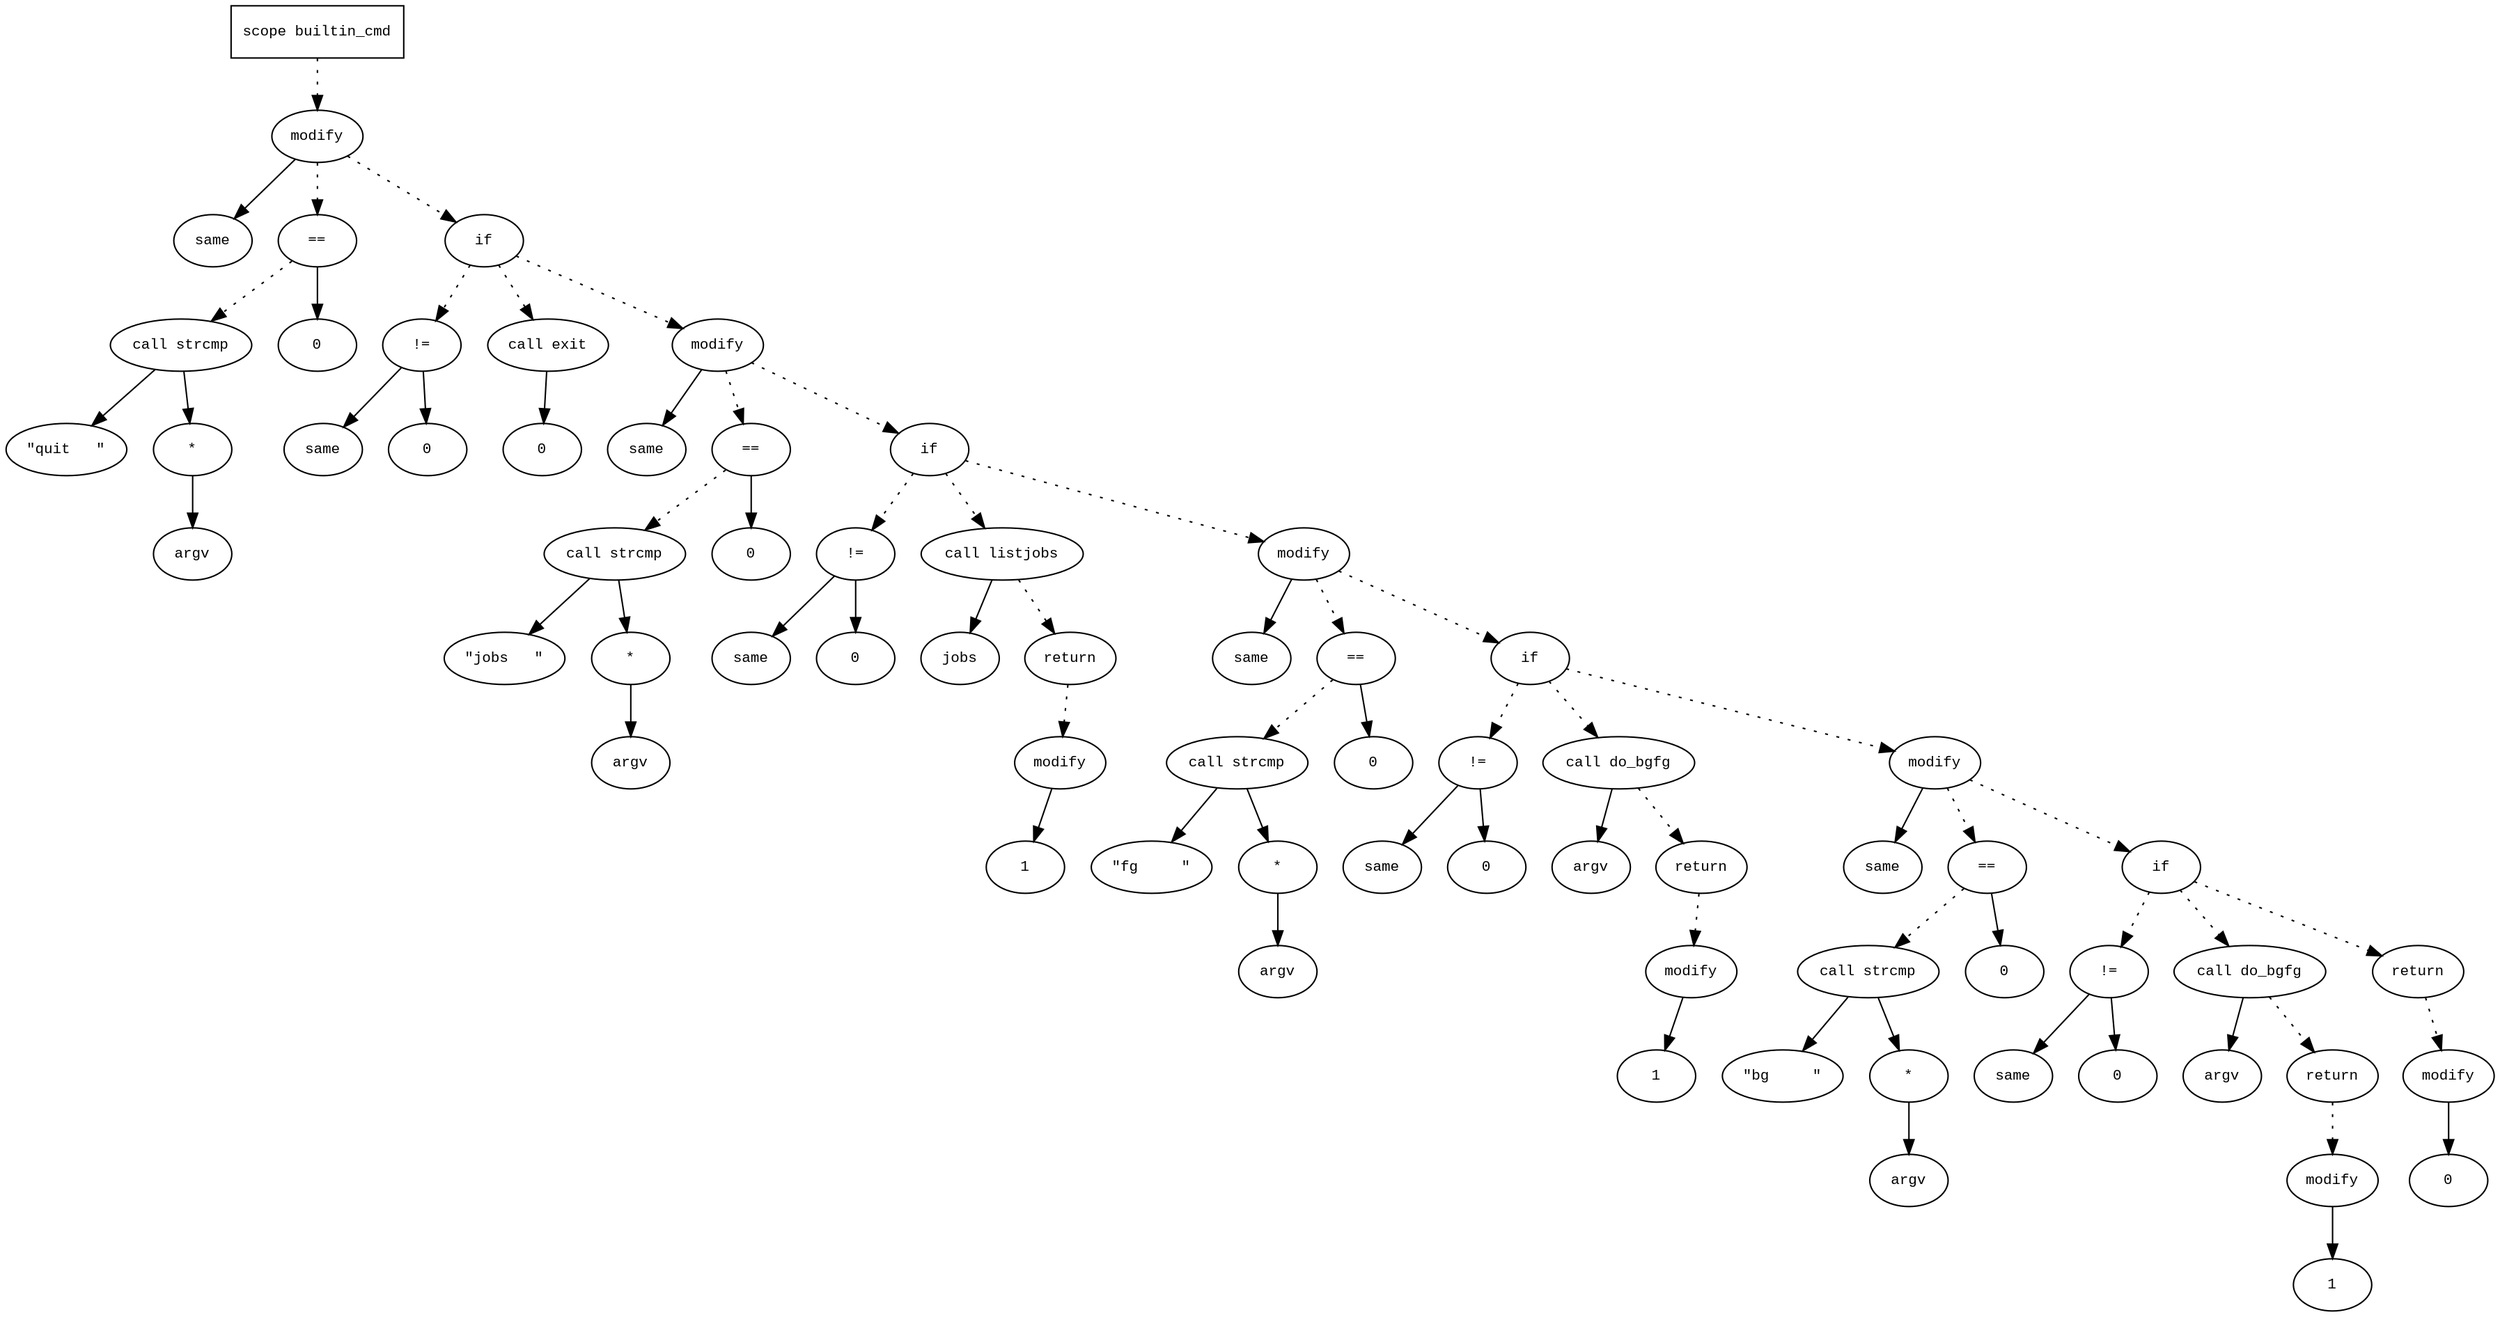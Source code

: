 digraph AST {
  graph [fontname="Times New Roman",fontsize=10];
  node  [fontname="Courier New",fontsize=10];
  edge  [fontname="Times New Roman",fontsize=10];

  node1 [label="scope builtin_cmd",shape=box];
  node2 [label="modify",shape=ellipse];
  node3 [label="same",shape=ellipse];
  node2 -> node3;
  node4 [label="==",shape=ellipse];
  node5 [label="call strcmp",shape=ellipse];
  node6 [label="\"quit   \"",shape=ellipse];
  node5 -> node6;
  node7 [label="*",shape=ellipse];
  node8 [label="argv",shape=ellipse];
  node7 -> node8;
  node5 -> node7;
  node4 -> node5 [style=dotted];
  node9 [label="0",shape=ellipse];
  node4 -> node9;
  node2 -> node4 [style=dotted];
  node1 -> node2 [style=dotted];
  node10 [label="if",shape=ellipse];
  node2 -> node10 [style=dotted];
  node11 [label="!=",shape=ellipse];
  node12 [label="same",shape=ellipse];
  node11 -> node12;
  node13 [label="0",shape=ellipse];
  node11 -> node13;
  node10 -> node11 [style=dotted];
  node14 [label="call exit",shape=ellipse];
  node15 [label="0",shape=ellipse];
  node14 -> node15;
  node10 -> node14 [style=dotted];
  node16 [label="modify",shape=ellipse];
  node17 [label="same",shape=ellipse];
  node16 -> node17;
  node18 [label="==",shape=ellipse];
  node19 [label="call strcmp",shape=ellipse];
  node20 [label="\"jobs   \"",shape=ellipse];
  node19 -> node20;
  node21 [label="*",shape=ellipse];
  node22 [label="argv",shape=ellipse];
  node21 -> node22;
  node19 -> node21;
  node18 -> node19 [style=dotted];
  node23 [label="0",shape=ellipse];
  node18 -> node23;
  node16 -> node18 [style=dotted];
  node10 -> node16 [style=dotted];
  node24 [label="if",shape=ellipse];
  node16 -> node24 [style=dotted];
  node25 [label="!=",shape=ellipse];
  node26 [label="same",shape=ellipse];
  node25 -> node26;
  node27 [label="0",shape=ellipse];
  node25 -> node27;
  node24 -> node25 [style=dotted];
  node28 [label="call listjobs",shape=ellipse];
  node29 [label="jobs",shape=ellipse];
  node28 -> node29;
  node24 -> node28 [style=dotted];
  node30 [label="return",shape=ellipse];
  node31 [label="modify",shape=ellipse];
  node32 [label="1",shape=ellipse];
  node31 -> node32;
  node30 -> node31 [style=dotted];
  node28 -> node30 [style=dotted];
  node33 [label="modify",shape=ellipse];
  node34 [label="same",shape=ellipse];
  node33 -> node34;
  node35 [label="==",shape=ellipse];
  node36 [label="call strcmp",shape=ellipse];
  node37 [label="\"fg     \"",shape=ellipse];
  node36 -> node37;
  node38 [label="*",shape=ellipse];
  node39 [label="argv",shape=ellipse];
  node38 -> node39;
  node36 -> node38;
  node35 -> node36 [style=dotted];
  node40 [label="0",shape=ellipse];
  node35 -> node40;
  node33 -> node35 [style=dotted];
  node24 -> node33 [style=dotted];
  node41 [label="if",shape=ellipse];
  node33 -> node41 [style=dotted];
  node42 [label="!=",shape=ellipse];
  node43 [label="same",shape=ellipse];
  node42 -> node43;
  node44 [label="0",shape=ellipse];
  node42 -> node44;
  node41 -> node42 [style=dotted];
  node45 [label="call do_bgfg",shape=ellipse];
  node46 [label="argv",shape=ellipse];
  node45 -> node46;
  node41 -> node45 [style=dotted];
  node47 [label="return",shape=ellipse];
  node48 [label="modify",shape=ellipse];
  node49 [label="1",shape=ellipse];
  node48 -> node49;
  node47 -> node48 [style=dotted];
  node45 -> node47 [style=dotted];
  node50 [label="modify",shape=ellipse];
  node51 [label="same",shape=ellipse];
  node50 -> node51;
  node52 [label="==",shape=ellipse];
  node53 [label="call strcmp",shape=ellipse];
  node54 [label="\"bg     \"",shape=ellipse];
  node53 -> node54;
  node55 [label="*",shape=ellipse];
  node56 [label="argv",shape=ellipse];
  node55 -> node56;
  node53 -> node55;
  node52 -> node53 [style=dotted];
  node57 [label="0",shape=ellipse];
  node52 -> node57;
  node50 -> node52 [style=dotted];
  node41 -> node50 [style=dotted];
  node58 [label="if",shape=ellipse];
  node50 -> node58 [style=dotted];
  node59 [label="!=",shape=ellipse];
  node60 [label="same",shape=ellipse];
  node59 -> node60;
  node61 [label="0",shape=ellipse];
  node59 -> node61;
  node58 -> node59 [style=dotted];
  node62 [label="call do_bgfg",shape=ellipse];
  node63 [label="argv",shape=ellipse];
  node62 -> node63;
  node58 -> node62 [style=dotted];
  node64 [label="return",shape=ellipse];
  node65 [label="modify",shape=ellipse];
  node66 [label="1",shape=ellipse];
  node65 -> node66;
  node64 -> node65 [style=dotted];
  node62 -> node64 [style=dotted];
  node67 [label="return",shape=ellipse];
  node68 [label="modify",shape=ellipse];
  node69 [label="0",shape=ellipse];
  node68 -> node69;
  node67 -> node68 [style=dotted];
  node58 -> node67 [style=dotted];
} 